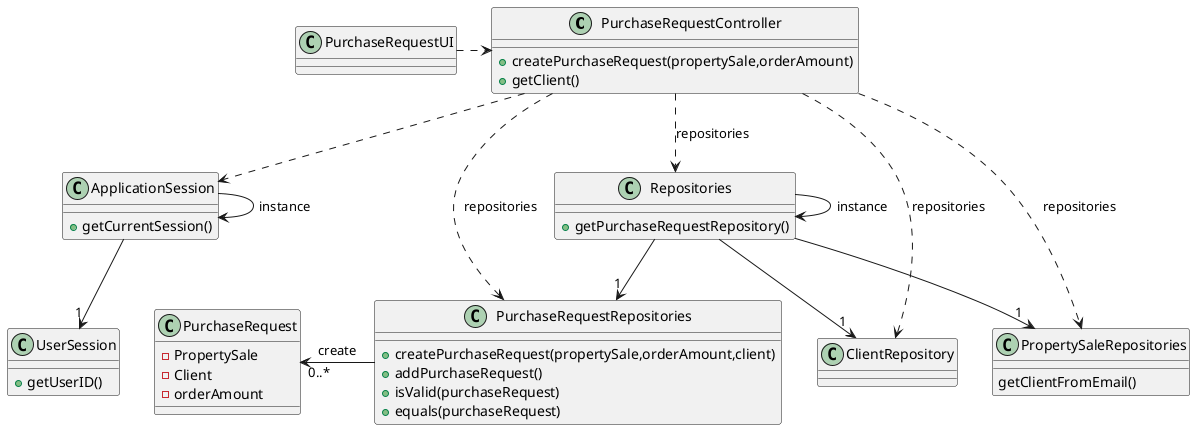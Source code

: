 @startuml
'https://plantuml.com/class-diagram


class PurchaseRequestController {
+createPurchaseRequest(propertySale,orderAmount)
+getClient()
}

class PurchaseRequestUI{
}

class Repositories {

+getPurchaseRequestRepository()
}
class ApplicationSession{

+getCurrentSession()
}
class UserSession{
+getUserID()
}

class PurchaseRequestRepositories{
+createPurchaseRequest(propertySale,orderAmount,client)
+addPurchaseRequest()
+isValid(purchaseRequest)
+equals(purchaseRequest)
}

class PurchaseRequest{
-PropertySale
-Client
-orderAmount
}

class ClientRepository {
}

class PropertySaleRepositories {
    getClientFromEmail()
}





PurchaseRequestUI .> PurchaseRequestController

PurchaseRequestController ..> Repositories : repositories
Repositories  --> "1" PurchaseRequestRepositories
Repositories --> "1" ClientRepository
Repositories --> "1" PropertySaleRepositories
PurchaseRequestController ..> PurchaseRequestRepositories : repositories
PurchaseRequestController ..> ClientRepository : repositories
PurchaseRequestController ..> PropertySaleRepositories : repositories
PurchaseRequestController ..> ApplicationSession

ApplicationSession -> ApplicationSession : instance
ApplicationSession --> "1" UserSession

Repositories --> Repositories : instance

PurchaseRequest "0..*"<- PurchaseRequestRepositories : create

@enduml
